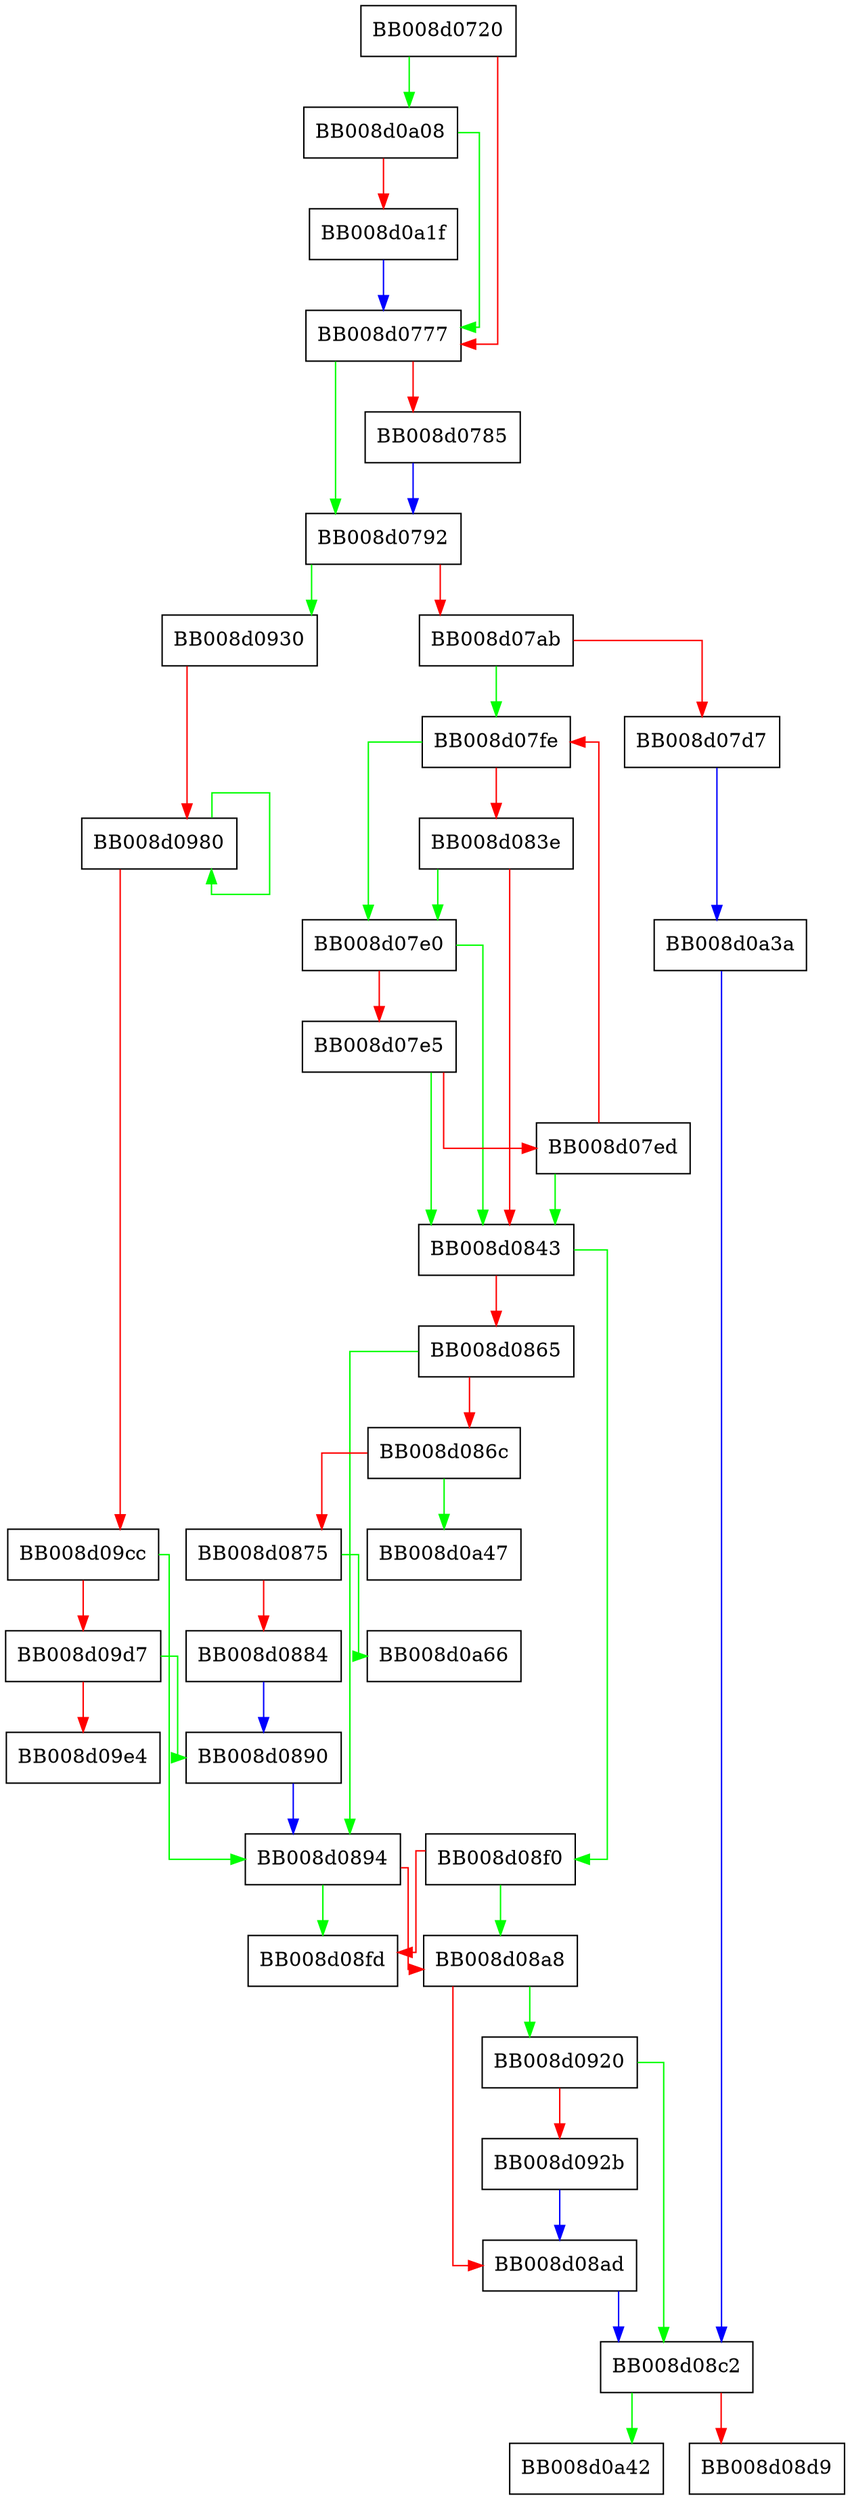 digraph __mbsrtowcs_l {
  node [shape="box"];
  graph [splines=ortho];
  BB008d0720 -> BB008d0a08 [color="green"];
  BB008d0720 -> BB008d0777 [color="red"];
  BB008d0777 -> BB008d0792 [color="green"];
  BB008d0777 -> BB008d0785 [color="red"];
  BB008d0785 -> BB008d0792 [color="blue"];
  BB008d0792 -> BB008d0930 [color="green"];
  BB008d0792 -> BB008d07ab [color="red"];
  BB008d07ab -> BB008d07fe [color="green"];
  BB008d07ab -> BB008d07d7 [color="red"];
  BB008d07d7 -> BB008d0a3a [color="blue"];
  BB008d07e0 -> BB008d0843 [color="green"];
  BB008d07e0 -> BB008d07e5 [color="red"];
  BB008d07e5 -> BB008d0843 [color="green"];
  BB008d07e5 -> BB008d07ed [color="red"];
  BB008d07ed -> BB008d0843 [color="green"];
  BB008d07ed -> BB008d07fe [color="red"];
  BB008d07fe -> BB008d07e0 [color="green"];
  BB008d07fe -> BB008d083e [color="red"];
  BB008d083e -> BB008d07e0 [color="green"];
  BB008d083e -> BB008d0843 [color="red"];
  BB008d0843 -> BB008d08f0 [color="green"];
  BB008d0843 -> BB008d0865 [color="red"];
  BB008d0865 -> BB008d0894 [color="green"];
  BB008d0865 -> BB008d086c [color="red"];
  BB008d086c -> BB008d0a47 [color="green"];
  BB008d086c -> BB008d0875 [color="red"];
  BB008d0875 -> BB008d0a66 [color="green"];
  BB008d0875 -> BB008d0884 [color="red"];
  BB008d0884 -> BB008d0890 [color="blue"];
  BB008d0890 -> BB008d0894 [color="blue"];
  BB008d0894 -> BB008d08fd [color="green"];
  BB008d0894 -> BB008d08a8 [color="red"];
  BB008d08a8 -> BB008d0920 [color="green"];
  BB008d08a8 -> BB008d08ad [color="red"];
  BB008d08ad -> BB008d08c2 [color="blue"];
  BB008d08c2 -> BB008d0a42 [color="green"];
  BB008d08c2 -> BB008d08d9 [color="red"];
  BB008d08f0 -> BB008d08a8 [color="green"];
  BB008d08f0 -> BB008d08fd [color="red"];
  BB008d0920 -> BB008d08c2 [color="green"];
  BB008d0920 -> BB008d092b [color="red"];
  BB008d092b -> BB008d08ad [color="blue"];
  BB008d0930 -> BB008d0980 [color="red"];
  BB008d0980 -> BB008d0980 [color="green"];
  BB008d0980 -> BB008d09cc [color="red"];
  BB008d09cc -> BB008d0894 [color="green"];
  BB008d09cc -> BB008d09d7 [color="red"];
  BB008d09d7 -> BB008d0890 [color="green"];
  BB008d09d7 -> BB008d09e4 [color="red"];
  BB008d0a08 -> BB008d0777 [color="green"];
  BB008d0a08 -> BB008d0a1f [color="red"];
  BB008d0a1f -> BB008d0777 [color="blue"];
  BB008d0a3a -> BB008d08c2 [color="blue"];
}